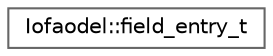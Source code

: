 digraph "Graphical Class Hierarchy"
{
 // INTERACTIVE_SVG=YES
 // LATEX_PDF_SIZE
  bgcolor="transparent";
  edge [fontname=Helvetica,fontsize=10,labelfontname=Helvetica,labelfontsize=10];
  node [fontname=Helvetica,fontsize=10,shape=box,height=0.2,width=0.4];
  rankdir="LR";
  Node0 [id="Node000000",label="Iofaodel::field_entry_t",height=0.2,width=0.4,color="grey40", fillcolor="white", style="filled",URL="$structIofaodel_1_1field__entry__t.html",tooltip=" "];
}
